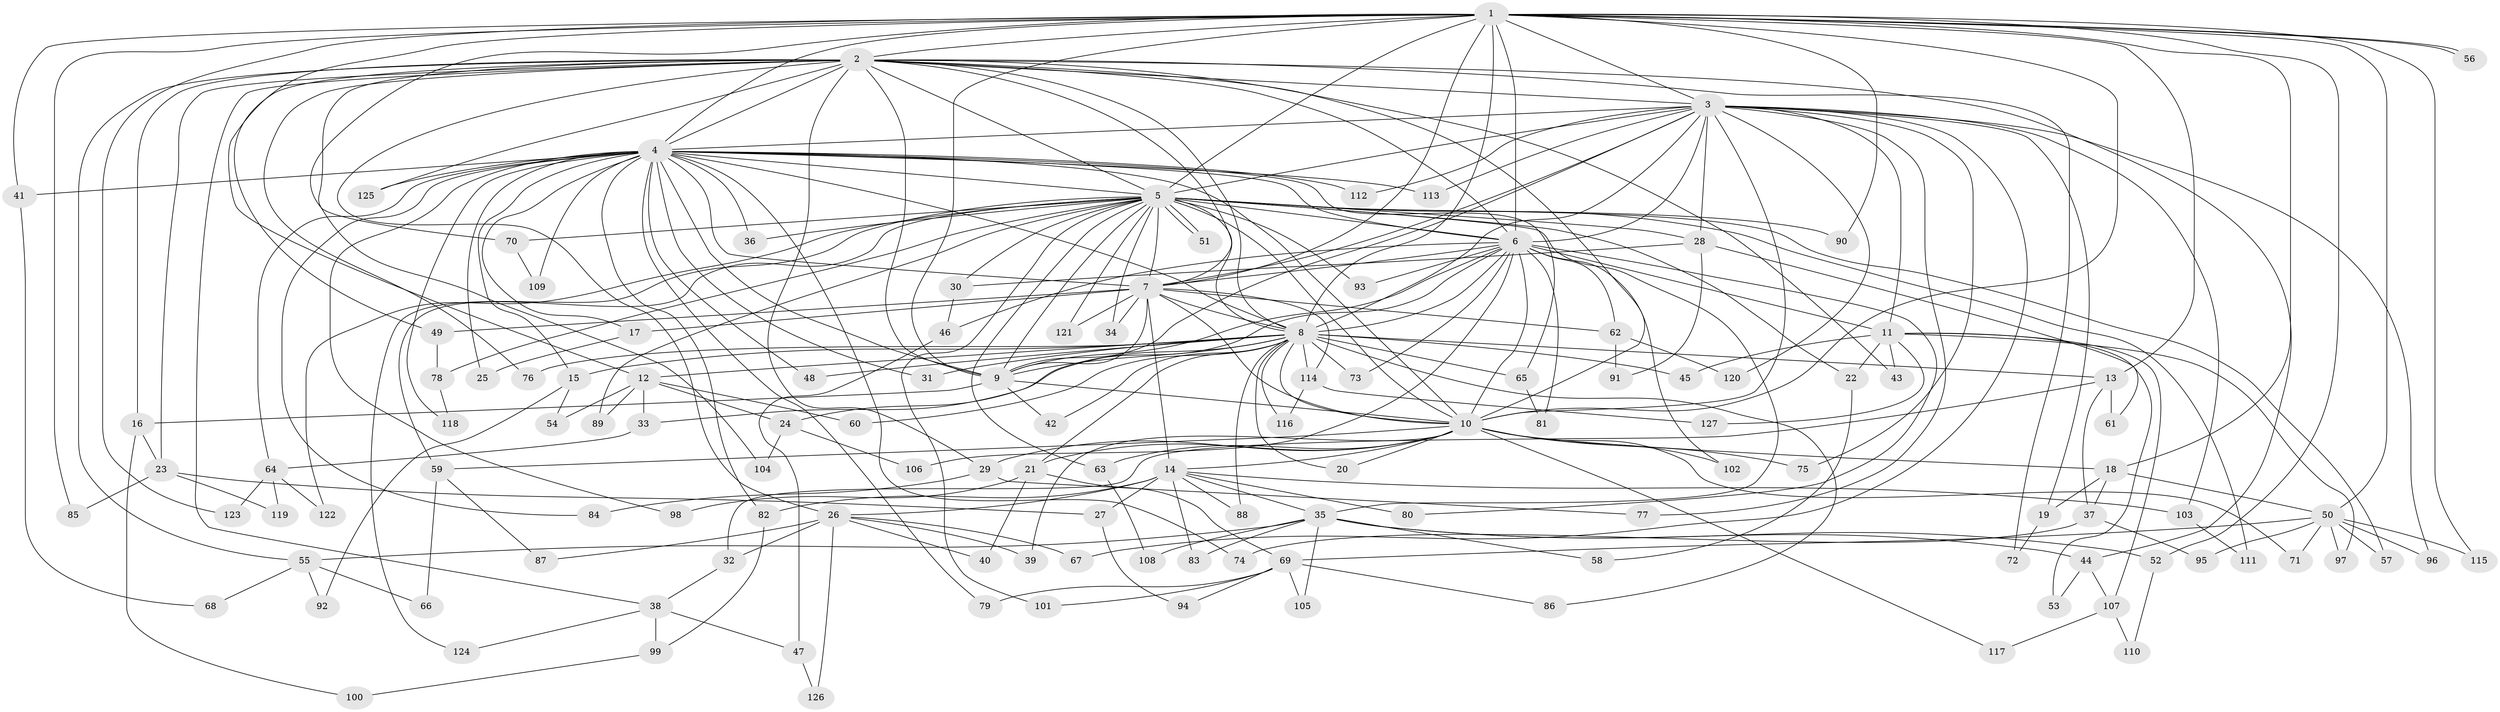 // coarse degree distribution, {20: 0.011363636363636364, 24: 0.022727272727272728, 18: 0.022727272727272728, 27: 0.011363636363636364, 15: 0.011363636363636364, 25: 0.011363636363636364, 11: 0.011363636363636364, 21: 0.011363636363636364, 9: 0.022727272727272728, 7: 0.022727272727272728, 5: 0.06818181818181818, 10: 0.011363636363636364, 4: 0.06818181818181818, 3: 0.18181818181818182, 2: 0.4659090909090909, 1: 0.011363636363636364, 8: 0.022727272727272728, 6: 0.011363636363636364}
// Generated by graph-tools (version 1.1) at 2025/17/03/04/25 18:17:41]
// undirected, 127 vertices, 279 edges
graph export_dot {
graph [start="1"]
  node [color=gray90,style=filled];
  1;
  2;
  3;
  4;
  5;
  6;
  7;
  8;
  9;
  10;
  11;
  12;
  13;
  14;
  15;
  16;
  17;
  18;
  19;
  20;
  21;
  22;
  23;
  24;
  25;
  26;
  27;
  28;
  29;
  30;
  31;
  32;
  33;
  34;
  35;
  36;
  37;
  38;
  39;
  40;
  41;
  42;
  43;
  44;
  45;
  46;
  47;
  48;
  49;
  50;
  51;
  52;
  53;
  54;
  55;
  56;
  57;
  58;
  59;
  60;
  61;
  62;
  63;
  64;
  65;
  66;
  67;
  68;
  69;
  70;
  71;
  72;
  73;
  74;
  75;
  76;
  77;
  78;
  79;
  80;
  81;
  82;
  83;
  84;
  85;
  86;
  87;
  88;
  89;
  90;
  91;
  92;
  93;
  94;
  95;
  96;
  97;
  98;
  99;
  100;
  101;
  102;
  103;
  104;
  105;
  106;
  107;
  108;
  109;
  110;
  111;
  112;
  113;
  114;
  115;
  116;
  117;
  118;
  119;
  120;
  121;
  122;
  123;
  124;
  125;
  126;
  127;
  1 -- 2;
  1 -- 3;
  1 -- 4;
  1 -- 5;
  1 -- 6;
  1 -- 7;
  1 -- 8;
  1 -- 9;
  1 -- 10;
  1 -- 12;
  1 -- 13;
  1 -- 18;
  1 -- 41;
  1 -- 50;
  1 -- 52;
  1 -- 56;
  1 -- 56;
  1 -- 70;
  1 -- 85;
  1 -- 90;
  1 -- 115;
  1 -- 123;
  2 -- 3;
  2 -- 4;
  2 -- 5;
  2 -- 6;
  2 -- 7;
  2 -- 8;
  2 -- 9;
  2 -- 10;
  2 -- 16;
  2 -- 23;
  2 -- 26;
  2 -- 29;
  2 -- 38;
  2 -- 43;
  2 -- 44;
  2 -- 49;
  2 -- 55;
  2 -- 72;
  2 -- 76;
  2 -- 104;
  2 -- 125;
  3 -- 4;
  3 -- 5;
  3 -- 6;
  3 -- 7;
  3 -- 8;
  3 -- 9;
  3 -- 10;
  3 -- 11;
  3 -- 19;
  3 -- 28;
  3 -- 67;
  3 -- 75;
  3 -- 77;
  3 -- 96;
  3 -- 103;
  3 -- 112;
  3 -- 113;
  3 -- 120;
  4 -- 5;
  4 -- 6;
  4 -- 7;
  4 -- 8;
  4 -- 9;
  4 -- 10;
  4 -- 15;
  4 -- 17;
  4 -- 25;
  4 -- 31;
  4 -- 36;
  4 -- 41;
  4 -- 48;
  4 -- 64;
  4 -- 65;
  4 -- 74;
  4 -- 79;
  4 -- 82;
  4 -- 84;
  4 -- 98;
  4 -- 109;
  4 -- 112;
  4 -- 113;
  4 -- 118;
  4 -- 125;
  5 -- 6;
  5 -- 7;
  5 -- 8;
  5 -- 9;
  5 -- 10;
  5 -- 22;
  5 -- 28;
  5 -- 30;
  5 -- 34;
  5 -- 35;
  5 -- 36;
  5 -- 51;
  5 -- 51;
  5 -- 57;
  5 -- 59;
  5 -- 63;
  5 -- 70;
  5 -- 78;
  5 -- 89;
  5 -- 90;
  5 -- 93;
  5 -- 101;
  5 -- 111;
  5 -- 121;
  5 -- 122;
  5 -- 124;
  6 -- 7;
  6 -- 8;
  6 -- 9;
  6 -- 10;
  6 -- 11;
  6 -- 24;
  6 -- 46;
  6 -- 62;
  6 -- 73;
  6 -- 80;
  6 -- 81;
  6 -- 93;
  6 -- 102;
  6 -- 106;
  7 -- 8;
  7 -- 9;
  7 -- 10;
  7 -- 14;
  7 -- 17;
  7 -- 34;
  7 -- 49;
  7 -- 62;
  7 -- 114;
  7 -- 121;
  8 -- 9;
  8 -- 10;
  8 -- 12;
  8 -- 13;
  8 -- 15;
  8 -- 20;
  8 -- 21;
  8 -- 31;
  8 -- 33;
  8 -- 42;
  8 -- 45;
  8 -- 48;
  8 -- 60;
  8 -- 65;
  8 -- 73;
  8 -- 76;
  8 -- 86;
  8 -- 88;
  8 -- 114;
  8 -- 116;
  9 -- 10;
  9 -- 16;
  9 -- 42;
  10 -- 14;
  10 -- 18;
  10 -- 20;
  10 -- 21;
  10 -- 29;
  10 -- 39;
  10 -- 59;
  10 -- 63;
  10 -- 71;
  10 -- 75;
  10 -- 102;
  10 -- 117;
  11 -- 22;
  11 -- 43;
  11 -- 45;
  11 -- 53;
  11 -- 97;
  11 -- 107;
  11 -- 127;
  12 -- 24;
  12 -- 33;
  12 -- 54;
  12 -- 60;
  12 -- 89;
  13 -- 32;
  13 -- 37;
  13 -- 61;
  14 -- 26;
  14 -- 27;
  14 -- 35;
  14 -- 80;
  14 -- 82;
  14 -- 83;
  14 -- 88;
  14 -- 103;
  15 -- 54;
  15 -- 92;
  16 -- 23;
  16 -- 100;
  17 -- 25;
  18 -- 19;
  18 -- 37;
  18 -- 50;
  19 -- 72;
  21 -- 40;
  21 -- 69;
  21 -- 98;
  22 -- 58;
  23 -- 27;
  23 -- 85;
  23 -- 119;
  24 -- 104;
  24 -- 106;
  26 -- 32;
  26 -- 39;
  26 -- 40;
  26 -- 67;
  26 -- 87;
  26 -- 126;
  27 -- 94;
  28 -- 30;
  28 -- 61;
  28 -- 91;
  29 -- 77;
  29 -- 84;
  30 -- 46;
  32 -- 38;
  33 -- 64;
  35 -- 44;
  35 -- 52;
  35 -- 55;
  35 -- 58;
  35 -- 83;
  35 -- 105;
  35 -- 108;
  37 -- 74;
  37 -- 95;
  38 -- 47;
  38 -- 99;
  38 -- 124;
  41 -- 68;
  44 -- 53;
  44 -- 107;
  46 -- 47;
  47 -- 126;
  49 -- 78;
  50 -- 57;
  50 -- 69;
  50 -- 71;
  50 -- 95;
  50 -- 96;
  50 -- 97;
  50 -- 115;
  52 -- 110;
  55 -- 66;
  55 -- 68;
  55 -- 92;
  59 -- 66;
  59 -- 87;
  62 -- 91;
  62 -- 120;
  63 -- 108;
  64 -- 119;
  64 -- 122;
  64 -- 123;
  65 -- 81;
  69 -- 79;
  69 -- 86;
  69 -- 94;
  69 -- 101;
  69 -- 105;
  70 -- 109;
  78 -- 118;
  82 -- 99;
  99 -- 100;
  103 -- 111;
  107 -- 110;
  107 -- 117;
  114 -- 116;
  114 -- 127;
}
